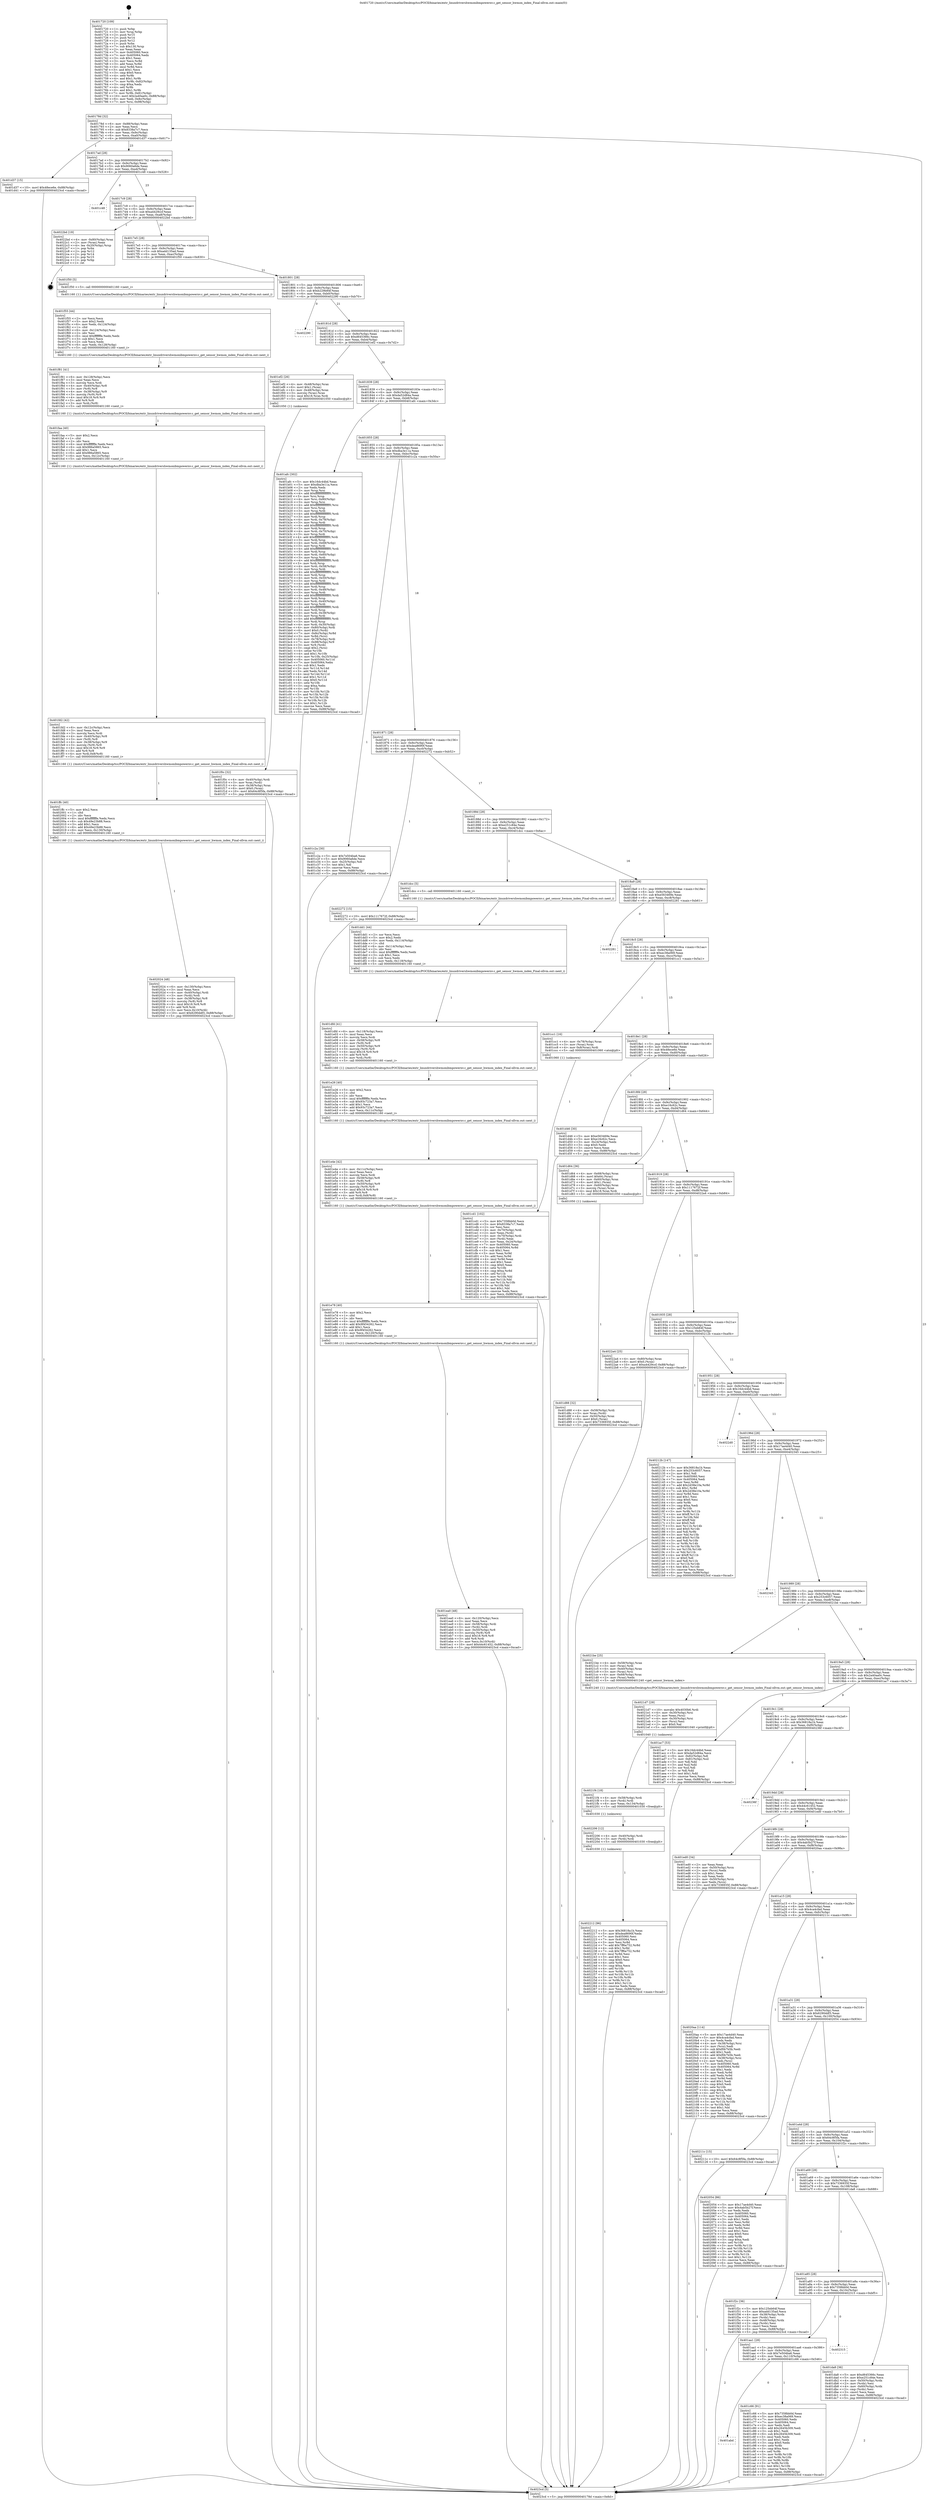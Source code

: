 digraph "0x401720" {
  label = "0x401720 (/mnt/c/Users/mathe/Desktop/tcc/POCII/binaries/extr_linuxdrivershwmonibmpowernv.c_get_sensor_hwmon_index_Final-ollvm.out::main(0))"
  labelloc = "t"
  node[shape=record]

  Entry [label="",width=0.3,height=0.3,shape=circle,fillcolor=black,style=filled]
  "0x40178d" [label="{
     0x40178d [32]\l
     | [instrs]\l
     &nbsp;&nbsp;0x40178d \<+6\>: mov -0x88(%rbp),%eax\l
     &nbsp;&nbsp;0x401793 \<+2\>: mov %eax,%ecx\l
     &nbsp;&nbsp;0x401795 \<+6\>: sub $0x8338a7c7,%ecx\l
     &nbsp;&nbsp;0x40179b \<+6\>: mov %eax,-0x9c(%rbp)\l
     &nbsp;&nbsp;0x4017a1 \<+6\>: mov %ecx,-0xa0(%rbp)\l
     &nbsp;&nbsp;0x4017a7 \<+6\>: je 0000000000401d37 \<main+0x617\>\l
  }"]
  "0x401d37" [label="{
     0x401d37 [15]\l
     | [instrs]\l
     &nbsp;&nbsp;0x401d37 \<+10\>: movl $0x48ece6e,-0x88(%rbp)\l
     &nbsp;&nbsp;0x401d41 \<+5\>: jmp 00000000004023cd \<main+0xcad\>\l
  }"]
  "0x4017ad" [label="{
     0x4017ad [28]\l
     | [instrs]\l
     &nbsp;&nbsp;0x4017ad \<+5\>: jmp 00000000004017b2 \<main+0x92\>\l
     &nbsp;&nbsp;0x4017b2 \<+6\>: mov -0x9c(%rbp),%eax\l
     &nbsp;&nbsp;0x4017b8 \<+5\>: sub $0x9060a6de,%eax\l
     &nbsp;&nbsp;0x4017bd \<+6\>: mov %eax,-0xa4(%rbp)\l
     &nbsp;&nbsp;0x4017c3 \<+6\>: je 0000000000401c48 \<main+0x528\>\l
  }"]
  Exit [label="",width=0.3,height=0.3,shape=circle,fillcolor=black,style=filled,peripheries=2]
  "0x401c48" [label="{
     0x401c48\l
  }", style=dashed]
  "0x4017c9" [label="{
     0x4017c9 [28]\l
     | [instrs]\l
     &nbsp;&nbsp;0x4017c9 \<+5\>: jmp 00000000004017ce \<main+0xae\>\l
     &nbsp;&nbsp;0x4017ce \<+6\>: mov -0x9c(%rbp),%eax\l
     &nbsp;&nbsp;0x4017d4 \<+5\>: sub $0xa4429ccf,%eax\l
     &nbsp;&nbsp;0x4017d9 \<+6\>: mov %eax,-0xa8(%rbp)\l
     &nbsp;&nbsp;0x4017df \<+6\>: je 00000000004022bd \<main+0xb9d\>\l
  }"]
  "0x402212" [label="{
     0x402212 [96]\l
     | [instrs]\l
     &nbsp;&nbsp;0x402212 \<+5\>: mov $0x36818a1b,%eax\l
     &nbsp;&nbsp;0x402217 \<+5\>: mov $0xdea8690f,%edx\l
     &nbsp;&nbsp;0x40221c \<+7\>: mov 0x405060,%esi\l
     &nbsp;&nbsp;0x402223 \<+7\>: mov 0x405064,%ecx\l
     &nbsp;&nbsp;0x40222a \<+3\>: mov %esi,%r8d\l
     &nbsp;&nbsp;0x40222d \<+7\>: add $0x7ff6a752,%r8d\l
     &nbsp;&nbsp;0x402234 \<+4\>: sub $0x1,%r8d\l
     &nbsp;&nbsp;0x402238 \<+7\>: sub $0x7ff6a752,%r8d\l
     &nbsp;&nbsp;0x40223f \<+4\>: imul %r8d,%esi\l
     &nbsp;&nbsp;0x402243 \<+3\>: and $0x1,%esi\l
     &nbsp;&nbsp;0x402246 \<+3\>: cmp $0x0,%esi\l
     &nbsp;&nbsp;0x402249 \<+4\>: sete %r9b\l
     &nbsp;&nbsp;0x40224d \<+3\>: cmp $0xa,%ecx\l
     &nbsp;&nbsp;0x402250 \<+4\>: setl %r10b\l
     &nbsp;&nbsp;0x402254 \<+3\>: mov %r9b,%r11b\l
     &nbsp;&nbsp;0x402257 \<+3\>: and %r10b,%r11b\l
     &nbsp;&nbsp;0x40225a \<+3\>: xor %r10b,%r9b\l
     &nbsp;&nbsp;0x40225d \<+3\>: or %r9b,%r11b\l
     &nbsp;&nbsp;0x402260 \<+4\>: test $0x1,%r11b\l
     &nbsp;&nbsp;0x402264 \<+3\>: cmovne %edx,%eax\l
     &nbsp;&nbsp;0x402267 \<+6\>: mov %eax,-0x88(%rbp)\l
     &nbsp;&nbsp;0x40226d \<+5\>: jmp 00000000004023cd \<main+0xcad\>\l
  }"]
  "0x4022bd" [label="{
     0x4022bd [19]\l
     | [instrs]\l
     &nbsp;&nbsp;0x4022bd \<+4\>: mov -0x80(%rbp),%rax\l
     &nbsp;&nbsp;0x4022c1 \<+2\>: mov (%rax),%eax\l
     &nbsp;&nbsp;0x4022c3 \<+4\>: lea -0x20(%rbp),%rsp\l
     &nbsp;&nbsp;0x4022c7 \<+1\>: pop %rbx\l
     &nbsp;&nbsp;0x4022c8 \<+2\>: pop %r12\l
     &nbsp;&nbsp;0x4022ca \<+2\>: pop %r14\l
     &nbsp;&nbsp;0x4022cc \<+2\>: pop %r15\l
     &nbsp;&nbsp;0x4022ce \<+1\>: pop %rbp\l
     &nbsp;&nbsp;0x4022cf \<+1\>: ret\l
  }"]
  "0x4017e5" [label="{
     0x4017e5 [28]\l
     | [instrs]\l
     &nbsp;&nbsp;0x4017e5 \<+5\>: jmp 00000000004017ea \<main+0xca\>\l
     &nbsp;&nbsp;0x4017ea \<+6\>: mov -0x9c(%rbp),%eax\l
     &nbsp;&nbsp;0x4017f0 \<+5\>: sub $0xadd135ad,%eax\l
     &nbsp;&nbsp;0x4017f5 \<+6\>: mov %eax,-0xac(%rbp)\l
     &nbsp;&nbsp;0x4017fb \<+6\>: je 0000000000401f50 \<main+0x830\>\l
  }"]
  "0x402206" [label="{
     0x402206 [12]\l
     | [instrs]\l
     &nbsp;&nbsp;0x402206 \<+4\>: mov -0x40(%rbp),%rdi\l
     &nbsp;&nbsp;0x40220a \<+3\>: mov (%rdi),%rdi\l
     &nbsp;&nbsp;0x40220d \<+5\>: call 0000000000401030 \<free@plt\>\l
     | [calls]\l
     &nbsp;&nbsp;0x401030 \{1\} (unknown)\l
  }"]
  "0x401f50" [label="{
     0x401f50 [5]\l
     | [instrs]\l
     &nbsp;&nbsp;0x401f50 \<+5\>: call 0000000000401160 \<next_i\>\l
     | [calls]\l
     &nbsp;&nbsp;0x401160 \{1\} (/mnt/c/Users/mathe/Desktop/tcc/POCII/binaries/extr_linuxdrivershwmonibmpowernv.c_get_sensor_hwmon_index_Final-ollvm.out::next_i)\l
  }"]
  "0x401801" [label="{
     0x401801 [28]\l
     | [instrs]\l
     &nbsp;&nbsp;0x401801 \<+5\>: jmp 0000000000401806 \<main+0xe6\>\l
     &nbsp;&nbsp;0x401806 \<+6\>: mov -0x9c(%rbp),%eax\l
     &nbsp;&nbsp;0x40180c \<+5\>: sub $0xb229b84f,%eax\l
     &nbsp;&nbsp;0x401811 \<+6\>: mov %eax,-0xb0(%rbp)\l
     &nbsp;&nbsp;0x401817 \<+6\>: je 0000000000402290 \<main+0xb70\>\l
  }"]
  "0x4021f4" [label="{
     0x4021f4 [18]\l
     | [instrs]\l
     &nbsp;&nbsp;0x4021f4 \<+4\>: mov -0x58(%rbp),%rdi\l
     &nbsp;&nbsp;0x4021f8 \<+3\>: mov (%rdi),%rdi\l
     &nbsp;&nbsp;0x4021fb \<+6\>: mov %eax,-0x134(%rbp)\l
     &nbsp;&nbsp;0x402201 \<+5\>: call 0000000000401030 \<free@plt\>\l
     | [calls]\l
     &nbsp;&nbsp;0x401030 \{1\} (unknown)\l
  }"]
  "0x402290" [label="{
     0x402290\l
  }", style=dashed]
  "0x40181d" [label="{
     0x40181d [28]\l
     | [instrs]\l
     &nbsp;&nbsp;0x40181d \<+5\>: jmp 0000000000401822 \<main+0x102\>\l
     &nbsp;&nbsp;0x401822 \<+6\>: mov -0x9c(%rbp),%eax\l
     &nbsp;&nbsp;0x401828 \<+5\>: sub $0xd645366c,%eax\l
     &nbsp;&nbsp;0x40182d \<+6\>: mov %eax,-0xb4(%rbp)\l
     &nbsp;&nbsp;0x401833 \<+6\>: je 0000000000401ef2 \<main+0x7d2\>\l
  }"]
  "0x4021d7" [label="{
     0x4021d7 [29]\l
     | [instrs]\l
     &nbsp;&nbsp;0x4021d7 \<+10\>: movabs $0x4030b6,%rdi\l
     &nbsp;&nbsp;0x4021e1 \<+4\>: mov -0x30(%rbp),%rsi\l
     &nbsp;&nbsp;0x4021e5 \<+2\>: mov %eax,(%rsi)\l
     &nbsp;&nbsp;0x4021e7 \<+4\>: mov -0x30(%rbp),%rsi\l
     &nbsp;&nbsp;0x4021eb \<+2\>: mov (%rsi),%esi\l
     &nbsp;&nbsp;0x4021ed \<+2\>: mov $0x0,%al\l
     &nbsp;&nbsp;0x4021ef \<+5\>: call 0000000000401040 \<printf@plt\>\l
     | [calls]\l
     &nbsp;&nbsp;0x401040 \{1\} (unknown)\l
  }"]
  "0x401ef2" [label="{
     0x401ef2 [26]\l
     | [instrs]\l
     &nbsp;&nbsp;0x401ef2 \<+4\>: mov -0x48(%rbp),%rax\l
     &nbsp;&nbsp;0x401ef6 \<+6\>: movl $0x1,(%rax)\l
     &nbsp;&nbsp;0x401efc \<+4\>: mov -0x48(%rbp),%rax\l
     &nbsp;&nbsp;0x401f00 \<+3\>: movslq (%rax),%rax\l
     &nbsp;&nbsp;0x401f03 \<+4\>: imul $0x18,%rax,%rdi\l
     &nbsp;&nbsp;0x401f07 \<+5\>: call 0000000000401050 \<malloc@plt\>\l
     | [calls]\l
     &nbsp;&nbsp;0x401050 \{1\} (unknown)\l
  }"]
  "0x401839" [label="{
     0x401839 [28]\l
     | [instrs]\l
     &nbsp;&nbsp;0x401839 \<+5\>: jmp 000000000040183e \<main+0x11e\>\l
     &nbsp;&nbsp;0x40183e \<+6\>: mov -0x9c(%rbp),%eax\l
     &nbsp;&nbsp;0x401844 \<+5\>: sub $0xda52d84a,%eax\l
     &nbsp;&nbsp;0x401849 \<+6\>: mov %eax,-0xb8(%rbp)\l
     &nbsp;&nbsp;0x40184f \<+6\>: je 0000000000401afc \<main+0x3dc\>\l
  }"]
  "0x402024" [label="{
     0x402024 [48]\l
     | [instrs]\l
     &nbsp;&nbsp;0x402024 \<+6\>: mov -0x130(%rbp),%ecx\l
     &nbsp;&nbsp;0x40202a \<+3\>: imul %eax,%ecx\l
     &nbsp;&nbsp;0x40202d \<+4\>: mov -0x40(%rbp),%rdi\l
     &nbsp;&nbsp;0x402031 \<+3\>: mov (%rdi),%rdi\l
     &nbsp;&nbsp;0x402034 \<+4\>: mov -0x38(%rbp),%r8\l
     &nbsp;&nbsp;0x402038 \<+3\>: movslq (%r8),%r8\l
     &nbsp;&nbsp;0x40203b \<+4\>: imul $0x18,%r8,%r8\l
     &nbsp;&nbsp;0x40203f \<+3\>: add %r8,%rdi\l
     &nbsp;&nbsp;0x402042 \<+3\>: mov %ecx,0x10(%rdi)\l
     &nbsp;&nbsp;0x402045 \<+10\>: movl $0x6290ddf3,-0x88(%rbp)\l
     &nbsp;&nbsp;0x40204f \<+5\>: jmp 00000000004023cd \<main+0xcad\>\l
  }"]
  "0x401afc" [label="{
     0x401afc [302]\l
     | [instrs]\l
     &nbsp;&nbsp;0x401afc \<+5\>: mov $0x16dc44bd,%eax\l
     &nbsp;&nbsp;0x401b01 \<+5\>: mov $0xdba3e11a,%ecx\l
     &nbsp;&nbsp;0x401b06 \<+2\>: xor %edx,%edx\l
     &nbsp;&nbsp;0x401b08 \<+3\>: mov %rsp,%rsi\l
     &nbsp;&nbsp;0x401b0b \<+4\>: add $0xfffffffffffffff0,%rsi\l
     &nbsp;&nbsp;0x401b0f \<+3\>: mov %rsi,%rsp\l
     &nbsp;&nbsp;0x401b12 \<+4\>: mov %rsi,-0x80(%rbp)\l
     &nbsp;&nbsp;0x401b16 \<+3\>: mov %rsp,%rsi\l
     &nbsp;&nbsp;0x401b19 \<+4\>: add $0xfffffffffffffff0,%rsi\l
     &nbsp;&nbsp;0x401b1d \<+3\>: mov %rsi,%rsp\l
     &nbsp;&nbsp;0x401b20 \<+3\>: mov %rsp,%rdi\l
     &nbsp;&nbsp;0x401b23 \<+4\>: add $0xfffffffffffffff0,%rdi\l
     &nbsp;&nbsp;0x401b27 \<+3\>: mov %rdi,%rsp\l
     &nbsp;&nbsp;0x401b2a \<+4\>: mov %rdi,-0x78(%rbp)\l
     &nbsp;&nbsp;0x401b2e \<+3\>: mov %rsp,%rdi\l
     &nbsp;&nbsp;0x401b31 \<+4\>: add $0xfffffffffffffff0,%rdi\l
     &nbsp;&nbsp;0x401b35 \<+3\>: mov %rdi,%rsp\l
     &nbsp;&nbsp;0x401b38 \<+4\>: mov %rdi,-0x70(%rbp)\l
     &nbsp;&nbsp;0x401b3c \<+3\>: mov %rsp,%rdi\l
     &nbsp;&nbsp;0x401b3f \<+4\>: add $0xfffffffffffffff0,%rdi\l
     &nbsp;&nbsp;0x401b43 \<+3\>: mov %rdi,%rsp\l
     &nbsp;&nbsp;0x401b46 \<+4\>: mov %rdi,-0x68(%rbp)\l
     &nbsp;&nbsp;0x401b4a \<+3\>: mov %rsp,%rdi\l
     &nbsp;&nbsp;0x401b4d \<+4\>: add $0xfffffffffffffff0,%rdi\l
     &nbsp;&nbsp;0x401b51 \<+3\>: mov %rdi,%rsp\l
     &nbsp;&nbsp;0x401b54 \<+4\>: mov %rdi,-0x60(%rbp)\l
     &nbsp;&nbsp;0x401b58 \<+3\>: mov %rsp,%rdi\l
     &nbsp;&nbsp;0x401b5b \<+4\>: add $0xfffffffffffffff0,%rdi\l
     &nbsp;&nbsp;0x401b5f \<+3\>: mov %rdi,%rsp\l
     &nbsp;&nbsp;0x401b62 \<+4\>: mov %rdi,-0x58(%rbp)\l
     &nbsp;&nbsp;0x401b66 \<+3\>: mov %rsp,%rdi\l
     &nbsp;&nbsp;0x401b69 \<+4\>: add $0xfffffffffffffff0,%rdi\l
     &nbsp;&nbsp;0x401b6d \<+3\>: mov %rdi,%rsp\l
     &nbsp;&nbsp;0x401b70 \<+4\>: mov %rdi,-0x50(%rbp)\l
     &nbsp;&nbsp;0x401b74 \<+3\>: mov %rsp,%rdi\l
     &nbsp;&nbsp;0x401b77 \<+4\>: add $0xfffffffffffffff0,%rdi\l
     &nbsp;&nbsp;0x401b7b \<+3\>: mov %rdi,%rsp\l
     &nbsp;&nbsp;0x401b7e \<+4\>: mov %rdi,-0x48(%rbp)\l
     &nbsp;&nbsp;0x401b82 \<+3\>: mov %rsp,%rdi\l
     &nbsp;&nbsp;0x401b85 \<+4\>: add $0xfffffffffffffff0,%rdi\l
     &nbsp;&nbsp;0x401b89 \<+3\>: mov %rdi,%rsp\l
     &nbsp;&nbsp;0x401b8c \<+4\>: mov %rdi,-0x40(%rbp)\l
     &nbsp;&nbsp;0x401b90 \<+3\>: mov %rsp,%rdi\l
     &nbsp;&nbsp;0x401b93 \<+4\>: add $0xfffffffffffffff0,%rdi\l
     &nbsp;&nbsp;0x401b97 \<+3\>: mov %rdi,%rsp\l
     &nbsp;&nbsp;0x401b9a \<+4\>: mov %rdi,-0x38(%rbp)\l
     &nbsp;&nbsp;0x401b9e \<+3\>: mov %rsp,%rdi\l
     &nbsp;&nbsp;0x401ba1 \<+4\>: add $0xfffffffffffffff0,%rdi\l
     &nbsp;&nbsp;0x401ba5 \<+3\>: mov %rdi,%rsp\l
     &nbsp;&nbsp;0x401ba8 \<+4\>: mov %rdi,-0x30(%rbp)\l
     &nbsp;&nbsp;0x401bac \<+4\>: mov -0x80(%rbp),%rdi\l
     &nbsp;&nbsp;0x401bb0 \<+6\>: movl $0x0,(%rdi)\l
     &nbsp;&nbsp;0x401bb6 \<+7\>: mov -0x8c(%rbp),%r8d\l
     &nbsp;&nbsp;0x401bbd \<+3\>: mov %r8d,(%rsi)\l
     &nbsp;&nbsp;0x401bc0 \<+4\>: mov -0x78(%rbp),%rdi\l
     &nbsp;&nbsp;0x401bc4 \<+7\>: mov -0x98(%rbp),%r9\l
     &nbsp;&nbsp;0x401bcb \<+3\>: mov %r9,(%rdi)\l
     &nbsp;&nbsp;0x401bce \<+3\>: cmpl $0x2,(%rsi)\l
     &nbsp;&nbsp;0x401bd1 \<+4\>: setne %r10b\l
     &nbsp;&nbsp;0x401bd5 \<+4\>: and $0x1,%r10b\l
     &nbsp;&nbsp;0x401bd9 \<+4\>: mov %r10b,-0x25(%rbp)\l
     &nbsp;&nbsp;0x401bdd \<+8\>: mov 0x405060,%r11d\l
     &nbsp;&nbsp;0x401be5 \<+7\>: mov 0x405064,%ebx\l
     &nbsp;&nbsp;0x401bec \<+3\>: sub $0x1,%edx\l
     &nbsp;&nbsp;0x401bef \<+3\>: mov %r11d,%r14d\l
     &nbsp;&nbsp;0x401bf2 \<+3\>: add %edx,%r14d\l
     &nbsp;&nbsp;0x401bf5 \<+4\>: imul %r14d,%r11d\l
     &nbsp;&nbsp;0x401bf9 \<+4\>: and $0x1,%r11d\l
     &nbsp;&nbsp;0x401bfd \<+4\>: cmp $0x0,%r11d\l
     &nbsp;&nbsp;0x401c01 \<+4\>: sete %r10b\l
     &nbsp;&nbsp;0x401c05 \<+3\>: cmp $0xa,%ebx\l
     &nbsp;&nbsp;0x401c08 \<+4\>: setl %r15b\l
     &nbsp;&nbsp;0x401c0c \<+3\>: mov %r10b,%r12b\l
     &nbsp;&nbsp;0x401c0f \<+3\>: and %r15b,%r12b\l
     &nbsp;&nbsp;0x401c12 \<+3\>: xor %r15b,%r10b\l
     &nbsp;&nbsp;0x401c15 \<+3\>: or %r10b,%r12b\l
     &nbsp;&nbsp;0x401c18 \<+4\>: test $0x1,%r12b\l
     &nbsp;&nbsp;0x401c1c \<+3\>: cmovne %ecx,%eax\l
     &nbsp;&nbsp;0x401c1f \<+6\>: mov %eax,-0x88(%rbp)\l
     &nbsp;&nbsp;0x401c25 \<+5\>: jmp 00000000004023cd \<main+0xcad\>\l
  }"]
  "0x401855" [label="{
     0x401855 [28]\l
     | [instrs]\l
     &nbsp;&nbsp;0x401855 \<+5\>: jmp 000000000040185a \<main+0x13a\>\l
     &nbsp;&nbsp;0x40185a \<+6\>: mov -0x9c(%rbp),%eax\l
     &nbsp;&nbsp;0x401860 \<+5\>: sub $0xdba3e11a,%eax\l
     &nbsp;&nbsp;0x401865 \<+6\>: mov %eax,-0xbc(%rbp)\l
     &nbsp;&nbsp;0x40186b \<+6\>: je 0000000000401c2a \<main+0x50a\>\l
  }"]
  "0x401ffc" [label="{
     0x401ffc [40]\l
     | [instrs]\l
     &nbsp;&nbsp;0x401ffc \<+5\>: mov $0x2,%ecx\l
     &nbsp;&nbsp;0x402001 \<+1\>: cltd\l
     &nbsp;&nbsp;0x402002 \<+2\>: idiv %ecx\l
     &nbsp;&nbsp;0x402004 \<+6\>: imul $0xfffffffe,%edx,%ecx\l
     &nbsp;&nbsp;0x40200a \<+6\>: sub $0x49e23b88,%ecx\l
     &nbsp;&nbsp;0x402010 \<+3\>: add $0x1,%ecx\l
     &nbsp;&nbsp;0x402013 \<+6\>: add $0x49e23b88,%ecx\l
     &nbsp;&nbsp;0x402019 \<+6\>: mov %ecx,-0x130(%rbp)\l
     &nbsp;&nbsp;0x40201f \<+5\>: call 0000000000401160 \<next_i\>\l
     | [calls]\l
     &nbsp;&nbsp;0x401160 \{1\} (/mnt/c/Users/mathe/Desktop/tcc/POCII/binaries/extr_linuxdrivershwmonibmpowernv.c_get_sensor_hwmon_index_Final-ollvm.out::next_i)\l
  }"]
  "0x401c2a" [label="{
     0x401c2a [30]\l
     | [instrs]\l
     &nbsp;&nbsp;0x401c2a \<+5\>: mov $0x7e504ba6,%eax\l
     &nbsp;&nbsp;0x401c2f \<+5\>: mov $0x9060a6de,%ecx\l
     &nbsp;&nbsp;0x401c34 \<+3\>: mov -0x25(%rbp),%dl\l
     &nbsp;&nbsp;0x401c37 \<+3\>: test $0x1,%dl\l
     &nbsp;&nbsp;0x401c3a \<+3\>: cmovne %ecx,%eax\l
     &nbsp;&nbsp;0x401c3d \<+6\>: mov %eax,-0x88(%rbp)\l
     &nbsp;&nbsp;0x401c43 \<+5\>: jmp 00000000004023cd \<main+0xcad\>\l
  }"]
  "0x401871" [label="{
     0x401871 [28]\l
     | [instrs]\l
     &nbsp;&nbsp;0x401871 \<+5\>: jmp 0000000000401876 \<main+0x156\>\l
     &nbsp;&nbsp;0x401876 \<+6\>: mov -0x9c(%rbp),%eax\l
     &nbsp;&nbsp;0x40187c \<+5\>: sub $0xdea8690f,%eax\l
     &nbsp;&nbsp;0x401881 \<+6\>: mov %eax,-0xc0(%rbp)\l
     &nbsp;&nbsp;0x401887 \<+6\>: je 0000000000402272 \<main+0xb52\>\l
  }"]
  "0x401fd2" [label="{
     0x401fd2 [42]\l
     | [instrs]\l
     &nbsp;&nbsp;0x401fd2 \<+6\>: mov -0x12c(%rbp),%ecx\l
     &nbsp;&nbsp;0x401fd8 \<+3\>: imul %eax,%ecx\l
     &nbsp;&nbsp;0x401fdb \<+3\>: movslq %ecx,%rdi\l
     &nbsp;&nbsp;0x401fde \<+4\>: mov -0x40(%rbp),%r8\l
     &nbsp;&nbsp;0x401fe2 \<+3\>: mov (%r8),%r8\l
     &nbsp;&nbsp;0x401fe5 \<+4\>: mov -0x38(%rbp),%r9\l
     &nbsp;&nbsp;0x401fe9 \<+3\>: movslq (%r9),%r9\l
     &nbsp;&nbsp;0x401fec \<+4\>: imul $0x18,%r9,%r9\l
     &nbsp;&nbsp;0x401ff0 \<+3\>: add %r9,%r8\l
     &nbsp;&nbsp;0x401ff3 \<+4\>: mov %rdi,0x8(%r8)\l
     &nbsp;&nbsp;0x401ff7 \<+5\>: call 0000000000401160 \<next_i\>\l
     | [calls]\l
     &nbsp;&nbsp;0x401160 \{1\} (/mnt/c/Users/mathe/Desktop/tcc/POCII/binaries/extr_linuxdrivershwmonibmpowernv.c_get_sensor_hwmon_index_Final-ollvm.out::next_i)\l
  }"]
  "0x402272" [label="{
     0x402272 [15]\l
     | [instrs]\l
     &nbsp;&nbsp;0x402272 \<+10\>: movl $0x1117672f,-0x88(%rbp)\l
     &nbsp;&nbsp;0x40227c \<+5\>: jmp 00000000004023cd \<main+0xcad\>\l
  }"]
  "0x40188d" [label="{
     0x40188d [28]\l
     | [instrs]\l
     &nbsp;&nbsp;0x40188d \<+5\>: jmp 0000000000401892 \<main+0x172\>\l
     &nbsp;&nbsp;0x401892 \<+6\>: mov -0x9c(%rbp),%eax\l
     &nbsp;&nbsp;0x401898 \<+5\>: sub $0xe251c84e,%eax\l
     &nbsp;&nbsp;0x40189d \<+6\>: mov %eax,-0xc4(%rbp)\l
     &nbsp;&nbsp;0x4018a3 \<+6\>: je 0000000000401dcc \<main+0x6ac\>\l
  }"]
  "0x401faa" [label="{
     0x401faa [40]\l
     | [instrs]\l
     &nbsp;&nbsp;0x401faa \<+5\>: mov $0x2,%ecx\l
     &nbsp;&nbsp;0x401faf \<+1\>: cltd\l
     &nbsp;&nbsp;0x401fb0 \<+2\>: idiv %ecx\l
     &nbsp;&nbsp;0x401fb2 \<+6\>: imul $0xfffffffe,%edx,%ecx\l
     &nbsp;&nbsp;0x401fb8 \<+6\>: sub $0x986a5865,%ecx\l
     &nbsp;&nbsp;0x401fbe \<+3\>: add $0x1,%ecx\l
     &nbsp;&nbsp;0x401fc1 \<+6\>: add $0x986a5865,%ecx\l
     &nbsp;&nbsp;0x401fc7 \<+6\>: mov %ecx,-0x12c(%rbp)\l
     &nbsp;&nbsp;0x401fcd \<+5\>: call 0000000000401160 \<next_i\>\l
     | [calls]\l
     &nbsp;&nbsp;0x401160 \{1\} (/mnt/c/Users/mathe/Desktop/tcc/POCII/binaries/extr_linuxdrivershwmonibmpowernv.c_get_sensor_hwmon_index_Final-ollvm.out::next_i)\l
  }"]
  "0x401dcc" [label="{
     0x401dcc [5]\l
     | [instrs]\l
     &nbsp;&nbsp;0x401dcc \<+5\>: call 0000000000401160 \<next_i\>\l
     | [calls]\l
     &nbsp;&nbsp;0x401160 \{1\} (/mnt/c/Users/mathe/Desktop/tcc/POCII/binaries/extr_linuxdrivershwmonibmpowernv.c_get_sensor_hwmon_index_Final-ollvm.out::next_i)\l
  }"]
  "0x4018a9" [label="{
     0x4018a9 [28]\l
     | [instrs]\l
     &nbsp;&nbsp;0x4018a9 \<+5\>: jmp 00000000004018ae \<main+0x18e\>\l
     &nbsp;&nbsp;0x4018ae \<+6\>: mov -0x9c(%rbp),%eax\l
     &nbsp;&nbsp;0x4018b4 \<+5\>: sub $0xe563469e,%eax\l
     &nbsp;&nbsp;0x4018b9 \<+6\>: mov %eax,-0xc8(%rbp)\l
     &nbsp;&nbsp;0x4018bf \<+6\>: je 0000000000402281 \<main+0xb61\>\l
  }"]
  "0x401f81" [label="{
     0x401f81 [41]\l
     | [instrs]\l
     &nbsp;&nbsp;0x401f81 \<+6\>: mov -0x128(%rbp),%ecx\l
     &nbsp;&nbsp;0x401f87 \<+3\>: imul %eax,%ecx\l
     &nbsp;&nbsp;0x401f8a \<+3\>: movslq %ecx,%rdi\l
     &nbsp;&nbsp;0x401f8d \<+4\>: mov -0x40(%rbp),%r8\l
     &nbsp;&nbsp;0x401f91 \<+3\>: mov (%r8),%r8\l
     &nbsp;&nbsp;0x401f94 \<+4\>: mov -0x38(%rbp),%r9\l
     &nbsp;&nbsp;0x401f98 \<+3\>: movslq (%r9),%r9\l
     &nbsp;&nbsp;0x401f9b \<+4\>: imul $0x18,%r9,%r9\l
     &nbsp;&nbsp;0x401f9f \<+3\>: add %r9,%r8\l
     &nbsp;&nbsp;0x401fa2 \<+3\>: mov %rdi,(%r8)\l
     &nbsp;&nbsp;0x401fa5 \<+5\>: call 0000000000401160 \<next_i\>\l
     | [calls]\l
     &nbsp;&nbsp;0x401160 \{1\} (/mnt/c/Users/mathe/Desktop/tcc/POCII/binaries/extr_linuxdrivershwmonibmpowernv.c_get_sensor_hwmon_index_Final-ollvm.out::next_i)\l
  }"]
  "0x402281" [label="{
     0x402281\l
  }", style=dashed]
  "0x4018c5" [label="{
     0x4018c5 [28]\l
     | [instrs]\l
     &nbsp;&nbsp;0x4018c5 \<+5\>: jmp 00000000004018ca \<main+0x1aa\>\l
     &nbsp;&nbsp;0x4018ca \<+6\>: mov -0x9c(%rbp),%eax\l
     &nbsp;&nbsp;0x4018d0 \<+5\>: sub $0xec38a069,%eax\l
     &nbsp;&nbsp;0x4018d5 \<+6\>: mov %eax,-0xcc(%rbp)\l
     &nbsp;&nbsp;0x4018db \<+6\>: je 0000000000401cc1 \<main+0x5a1\>\l
  }"]
  "0x401f55" [label="{
     0x401f55 [44]\l
     | [instrs]\l
     &nbsp;&nbsp;0x401f55 \<+2\>: xor %ecx,%ecx\l
     &nbsp;&nbsp;0x401f57 \<+5\>: mov $0x2,%edx\l
     &nbsp;&nbsp;0x401f5c \<+6\>: mov %edx,-0x124(%rbp)\l
     &nbsp;&nbsp;0x401f62 \<+1\>: cltd\l
     &nbsp;&nbsp;0x401f63 \<+6\>: mov -0x124(%rbp),%esi\l
     &nbsp;&nbsp;0x401f69 \<+2\>: idiv %esi\l
     &nbsp;&nbsp;0x401f6b \<+6\>: imul $0xfffffffe,%edx,%edx\l
     &nbsp;&nbsp;0x401f71 \<+3\>: sub $0x1,%ecx\l
     &nbsp;&nbsp;0x401f74 \<+2\>: sub %ecx,%edx\l
     &nbsp;&nbsp;0x401f76 \<+6\>: mov %edx,-0x128(%rbp)\l
     &nbsp;&nbsp;0x401f7c \<+5\>: call 0000000000401160 \<next_i\>\l
     | [calls]\l
     &nbsp;&nbsp;0x401160 \{1\} (/mnt/c/Users/mathe/Desktop/tcc/POCII/binaries/extr_linuxdrivershwmonibmpowernv.c_get_sensor_hwmon_index_Final-ollvm.out::next_i)\l
  }"]
  "0x401cc1" [label="{
     0x401cc1 [16]\l
     | [instrs]\l
     &nbsp;&nbsp;0x401cc1 \<+4\>: mov -0x78(%rbp),%rax\l
     &nbsp;&nbsp;0x401cc5 \<+3\>: mov (%rax),%rax\l
     &nbsp;&nbsp;0x401cc8 \<+4\>: mov 0x8(%rax),%rdi\l
     &nbsp;&nbsp;0x401ccc \<+5\>: call 0000000000401060 \<atoi@plt\>\l
     | [calls]\l
     &nbsp;&nbsp;0x401060 \{1\} (unknown)\l
  }"]
  "0x4018e1" [label="{
     0x4018e1 [28]\l
     | [instrs]\l
     &nbsp;&nbsp;0x4018e1 \<+5\>: jmp 00000000004018e6 \<main+0x1c6\>\l
     &nbsp;&nbsp;0x4018e6 \<+6\>: mov -0x9c(%rbp),%eax\l
     &nbsp;&nbsp;0x4018ec \<+5\>: sub $0x48ece6e,%eax\l
     &nbsp;&nbsp;0x4018f1 \<+6\>: mov %eax,-0xd0(%rbp)\l
     &nbsp;&nbsp;0x4018f7 \<+6\>: je 0000000000401d46 \<main+0x626\>\l
  }"]
  "0x401f0c" [label="{
     0x401f0c [32]\l
     | [instrs]\l
     &nbsp;&nbsp;0x401f0c \<+4\>: mov -0x40(%rbp),%rdi\l
     &nbsp;&nbsp;0x401f10 \<+3\>: mov %rax,(%rdi)\l
     &nbsp;&nbsp;0x401f13 \<+4\>: mov -0x38(%rbp),%rax\l
     &nbsp;&nbsp;0x401f17 \<+6\>: movl $0x0,(%rax)\l
     &nbsp;&nbsp;0x401f1d \<+10\>: movl $0x64c8f5fa,-0x88(%rbp)\l
     &nbsp;&nbsp;0x401f27 \<+5\>: jmp 00000000004023cd \<main+0xcad\>\l
  }"]
  "0x401d46" [label="{
     0x401d46 [30]\l
     | [instrs]\l
     &nbsp;&nbsp;0x401d46 \<+5\>: mov $0xe563469e,%eax\l
     &nbsp;&nbsp;0x401d4b \<+5\>: mov $0xe16c62c,%ecx\l
     &nbsp;&nbsp;0x401d50 \<+3\>: mov -0x24(%rbp),%edx\l
     &nbsp;&nbsp;0x401d53 \<+3\>: cmp $0x0,%edx\l
     &nbsp;&nbsp;0x401d56 \<+3\>: cmove %ecx,%eax\l
     &nbsp;&nbsp;0x401d59 \<+6\>: mov %eax,-0x88(%rbp)\l
     &nbsp;&nbsp;0x401d5f \<+5\>: jmp 00000000004023cd \<main+0xcad\>\l
  }"]
  "0x4018fd" [label="{
     0x4018fd [28]\l
     | [instrs]\l
     &nbsp;&nbsp;0x4018fd \<+5\>: jmp 0000000000401902 \<main+0x1e2\>\l
     &nbsp;&nbsp;0x401902 \<+6\>: mov -0x9c(%rbp),%eax\l
     &nbsp;&nbsp;0x401908 \<+5\>: sub $0xe16c62c,%eax\l
     &nbsp;&nbsp;0x40190d \<+6\>: mov %eax,-0xd4(%rbp)\l
     &nbsp;&nbsp;0x401913 \<+6\>: je 0000000000401d64 \<main+0x644\>\l
  }"]
  "0x401ea0" [label="{
     0x401ea0 [48]\l
     | [instrs]\l
     &nbsp;&nbsp;0x401ea0 \<+6\>: mov -0x120(%rbp),%ecx\l
     &nbsp;&nbsp;0x401ea6 \<+3\>: imul %eax,%ecx\l
     &nbsp;&nbsp;0x401ea9 \<+4\>: mov -0x58(%rbp),%rdi\l
     &nbsp;&nbsp;0x401ead \<+3\>: mov (%rdi),%rdi\l
     &nbsp;&nbsp;0x401eb0 \<+4\>: mov -0x50(%rbp),%r8\l
     &nbsp;&nbsp;0x401eb4 \<+3\>: movslq (%r8),%r8\l
     &nbsp;&nbsp;0x401eb7 \<+4\>: imul $0x18,%r8,%r8\l
     &nbsp;&nbsp;0x401ebb \<+3\>: add %r8,%rdi\l
     &nbsp;&nbsp;0x401ebe \<+3\>: mov %ecx,0x10(%rdi)\l
     &nbsp;&nbsp;0x401ec1 \<+10\>: movl $0x44c61452,-0x88(%rbp)\l
     &nbsp;&nbsp;0x401ecb \<+5\>: jmp 00000000004023cd \<main+0xcad\>\l
  }"]
  "0x401d64" [label="{
     0x401d64 [36]\l
     | [instrs]\l
     &nbsp;&nbsp;0x401d64 \<+4\>: mov -0x68(%rbp),%rax\l
     &nbsp;&nbsp;0x401d68 \<+6\>: movl $0x64,(%rax)\l
     &nbsp;&nbsp;0x401d6e \<+4\>: mov -0x60(%rbp),%rax\l
     &nbsp;&nbsp;0x401d72 \<+6\>: movl $0x1,(%rax)\l
     &nbsp;&nbsp;0x401d78 \<+4\>: mov -0x60(%rbp),%rax\l
     &nbsp;&nbsp;0x401d7c \<+3\>: movslq (%rax),%rax\l
     &nbsp;&nbsp;0x401d7f \<+4\>: imul $0x18,%rax,%rdi\l
     &nbsp;&nbsp;0x401d83 \<+5\>: call 0000000000401050 \<malloc@plt\>\l
     | [calls]\l
     &nbsp;&nbsp;0x401050 \{1\} (unknown)\l
  }"]
  "0x401919" [label="{
     0x401919 [28]\l
     | [instrs]\l
     &nbsp;&nbsp;0x401919 \<+5\>: jmp 000000000040191e \<main+0x1fe\>\l
     &nbsp;&nbsp;0x40191e \<+6\>: mov -0x9c(%rbp),%eax\l
     &nbsp;&nbsp;0x401924 \<+5\>: sub $0x1117672f,%eax\l
     &nbsp;&nbsp;0x401929 \<+6\>: mov %eax,-0xd8(%rbp)\l
     &nbsp;&nbsp;0x40192f \<+6\>: je 00000000004022a4 \<main+0xb84\>\l
  }"]
  "0x401e78" [label="{
     0x401e78 [40]\l
     | [instrs]\l
     &nbsp;&nbsp;0x401e78 \<+5\>: mov $0x2,%ecx\l
     &nbsp;&nbsp;0x401e7d \<+1\>: cltd\l
     &nbsp;&nbsp;0x401e7e \<+2\>: idiv %ecx\l
     &nbsp;&nbsp;0x401e80 \<+6\>: imul $0xfffffffe,%edx,%ecx\l
     &nbsp;&nbsp;0x401e86 \<+6\>: add $0x9f454262,%ecx\l
     &nbsp;&nbsp;0x401e8c \<+3\>: add $0x1,%ecx\l
     &nbsp;&nbsp;0x401e8f \<+6\>: sub $0x9f454262,%ecx\l
     &nbsp;&nbsp;0x401e95 \<+6\>: mov %ecx,-0x120(%rbp)\l
     &nbsp;&nbsp;0x401e9b \<+5\>: call 0000000000401160 \<next_i\>\l
     | [calls]\l
     &nbsp;&nbsp;0x401160 \{1\} (/mnt/c/Users/mathe/Desktop/tcc/POCII/binaries/extr_linuxdrivershwmonibmpowernv.c_get_sensor_hwmon_index_Final-ollvm.out::next_i)\l
  }"]
  "0x4022a4" [label="{
     0x4022a4 [25]\l
     | [instrs]\l
     &nbsp;&nbsp;0x4022a4 \<+4\>: mov -0x80(%rbp),%rax\l
     &nbsp;&nbsp;0x4022a8 \<+6\>: movl $0x0,(%rax)\l
     &nbsp;&nbsp;0x4022ae \<+10\>: movl $0xa4429ccf,-0x88(%rbp)\l
     &nbsp;&nbsp;0x4022b8 \<+5\>: jmp 00000000004023cd \<main+0xcad\>\l
  }"]
  "0x401935" [label="{
     0x401935 [28]\l
     | [instrs]\l
     &nbsp;&nbsp;0x401935 \<+5\>: jmp 000000000040193a \<main+0x21a\>\l
     &nbsp;&nbsp;0x40193a \<+6\>: mov -0x9c(%rbp),%eax\l
     &nbsp;&nbsp;0x401940 \<+5\>: sub $0x125eb64f,%eax\l
     &nbsp;&nbsp;0x401945 \<+6\>: mov %eax,-0xdc(%rbp)\l
     &nbsp;&nbsp;0x40194b \<+6\>: je 000000000040212b \<main+0xa0b\>\l
  }"]
  "0x401e4e" [label="{
     0x401e4e [42]\l
     | [instrs]\l
     &nbsp;&nbsp;0x401e4e \<+6\>: mov -0x11c(%rbp),%ecx\l
     &nbsp;&nbsp;0x401e54 \<+3\>: imul %eax,%ecx\l
     &nbsp;&nbsp;0x401e57 \<+3\>: movslq %ecx,%rdi\l
     &nbsp;&nbsp;0x401e5a \<+4\>: mov -0x58(%rbp),%r8\l
     &nbsp;&nbsp;0x401e5e \<+3\>: mov (%r8),%r8\l
     &nbsp;&nbsp;0x401e61 \<+4\>: mov -0x50(%rbp),%r9\l
     &nbsp;&nbsp;0x401e65 \<+3\>: movslq (%r9),%r9\l
     &nbsp;&nbsp;0x401e68 \<+4\>: imul $0x18,%r9,%r9\l
     &nbsp;&nbsp;0x401e6c \<+3\>: add %r9,%r8\l
     &nbsp;&nbsp;0x401e6f \<+4\>: mov %rdi,0x8(%r8)\l
     &nbsp;&nbsp;0x401e73 \<+5\>: call 0000000000401160 \<next_i\>\l
     | [calls]\l
     &nbsp;&nbsp;0x401160 \{1\} (/mnt/c/Users/mathe/Desktop/tcc/POCII/binaries/extr_linuxdrivershwmonibmpowernv.c_get_sensor_hwmon_index_Final-ollvm.out::next_i)\l
  }"]
  "0x40212b" [label="{
     0x40212b [147]\l
     | [instrs]\l
     &nbsp;&nbsp;0x40212b \<+5\>: mov $0x36818a1b,%eax\l
     &nbsp;&nbsp;0x402130 \<+5\>: mov $0x253c6057,%ecx\l
     &nbsp;&nbsp;0x402135 \<+2\>: mov $0x1,%dl\l
     &nbsp;&nbsp;0x402137 \<+7\>: mov 0x405060,%esi\l
     &nbsp;&nbsp;0x40213e \<+7\>: mov 0x405064,%edi\l
     &nbsp;&nbsp;0x402145 \<+3\>: mov %esi,%r8d\l
     &nbsp;&nbsp;0x402148 \<+7\>: add $0x2d38e10a,%r8d\l
     &nbsp;&nbsp;0x40214f \<+4\>: sub $0x1,%r8d\l
     &nbsp;&nbsp;0x402153 \<+7\>: sub $0x2d38e10a,%r8d\l
     &nbsp;&nbsp;0x40215a \<+4\>: imul %r8d,%esi\l
     &nbsp;&nbsp;0x40215e \<+3\>: and $0x1,%esi\l
     &nbsp;&nbsp;0x402161 \<+3\>: cmp $0x0,%esi\l
     &nbsp;&nbsp;0x402164 \<+4\>: sete %r9b\l
     &nbsp;&nbsp;0x402168 \<+3\>: cmp $0xa,%edi\l
     &nbsp;&nbsp;0x40216b \<+4\>: setl %r10b\l
     &nbsp;&nbsp;0x40216f \<+3\>: mov %r9b,%r11b\l
     &nbsp;&nbsp;0x402172 \<+4\>: xor $0xff,%r11b\l
     &nbsp;&nbsp;0x402176 \<+3\>: mov %r10b,%bl\l
     &nbsp;&nbsp;0x402179 \<+3\>: xor $0xff,%bl\l
     &nbsp;&nbsp;0x40217c \<+3\>: xor $0x0,%dl\l
     &nbsp;&nbsp;0x40217f \<+3\>: mov %r11b,%r14b\l
     &nbsp;&nbsp;0x402182 \<+4\>: and $0x0,%r14b\l
     &nbsp;&nbsp;0x402186 \<+3\>: and %dl,%r9b\l
     &nbsp;&nbsp;0x402189 \<+3\>: mov %bl,%r15b\l
     &nbsp;&nbsp;0x40218c \<+4\>: and $0x0,%r15b\l
     &nbsp;&nbsp;0x402190 \<+3\>: and %dl,%r10b\l
     &nbsp;&nbsp;0x402193 \<+3\>: or %r9b,%r14b\l
     &nbsp;&nbsp;0x402196 \<+3\>: or %r10b,%r15b\l
     &nbsp;&nbsp;0x402199 \<+3\>: xor %r15b,%r14b\l
     &nbsp;&nbsp;0x40219c \<+3\>: or %bl,%r11b\l
     &nbsp;&nbsp;0x40219f \<+4\>: xor $0xff,%r11b\l
     &nbsp;&nbsp;0x4021a3 \<+3\>: or $0x0,%dl\l
     &nbsp;&nbsp;0x4021a6 \<+3\>: and %dl,%r11b\l
     &nbsp;&nbsp;0x4021a9 \<+3\>: or %r11b,%r14b\l
     &nbsp;&nbsp;0x4021ac \<+4\>: test $0x1,%r14b\l
     &nbsp;&nbsp;0x4021b0 \<+3\>: cmovne %ecx,%eax\l
     &nbsp;&nbsp;0x4021b3 \<+6\>: mov %eax,-0x88(%rbp)\l
     &nbsp;&nbsp;0x4021b9 \<+5\>: jmp 00000000004023cd \<main+0xcad\>\l
  }"]
  "0x401951" [label="{
     0x401951 [28]\l
     | [instrs]\l
     &nbsp;&nbsp;0x401951 \<+5\>: jmp 0000000000401956 \<main+0x236\>\l
     &nbsp;&nbsp;0x401956 \<+6\>: mov -0x9c(%rbp),%eax\l
     &nbsp;&nbsp;0x40195c \<+5\>: sub $0x16dc44bd,%eax\l
     &nbsp;&nbsp;0x401961 \<+6\>: mov %eax,-0xe0(%rbp)\l
     &nbsp;&nbsp;0x401967 \<+6\>: je 00000000004022d0 \<main+0xbb0\>\l
  }"]
  "0x401e26" [label="{
     0x401e26 [40]\l
     | [instrs]\l
     &nbsp;&nbsp;0x401e26 \<+5\>: mov $0x2,%ecx\l
     &nbsp;&nbsp;0x401e2b \<+1\>: cltd\l
     &nbsp;&nbsp;0x401e2c \<+2\>: idiv %ecx\l
     &nbsp;&nbsp;0x401e2e \<+6\>: imul $0xfffffffe,%edx,%ecx\l
     &nbsp;&nbsp;0x401e34 \<+6\>: sub $0x93c723a7,%ecx\l
     &nbsp;&nbsp;0x401e3a \<+3\>: add $0x1,%ecx\l
     &nbsp;&nbsp;0x401e3d \<+6\>: add $0x93c723a7,%ecx\l
     &nbsp;&nbsp;0x401e43 \<+6\>: mov %ecx,-0x11c(%rbp)\l
     &nbsp;&nbsp;0x401e49 \<+5\>: call 0000000000401160 \<next_i\>\l
     | [calls]\l
     &nbsp;&nbsp;0x401160 \{1\} (/mnt/c/Users/mathe/Desktop/tcc/POCII/binaries/extr_linuxdrivershwmonibmpowernv.c_get_sensor_hwmon_index_Final-ollvm.out::next_i)\l
  }"]
  "0x4022d0" [label="{
     0x4022d0\l
  }", style=dashed]
  "0x40196d" [label="{
     0x40196d [28]\l
     | [instrs]\l
     &nbsp;&nbsp;0x40196d \<+5\>: jmp 0000000000401972 \<main+0x252\>\l
     &nbsp;&nbsp;0x401972 \<+6\>: mov -0x9c(%rbp),%eax\l
     &nbsp;&nbsp;0x401978 \<+5\>: sub $0x17ae4d40,%eax\l
     &nbsp;&nbsp;0x40197d \<+6\>: mov %eax,-0xe4(%rbp)\l
     &nbsp;&nbsp;0x401983 \<+6\>: je 0000000000402345 \<main+0xc25\>\l
  }"]
  "0x401dfd" [label="{
     0x401dfd [41]\l
     | [instrs]\l
     &nbsp;&nbsp;0x401dfd \<+6\>: mov -0x118(%rbp),%ecx\l
     &nbsp;&nbsp;0x401e03 \<+3\>: imul %eax,%ecx\l
     &nbsp;&nbsp;0x401e06 \<+3\>: movslq %ecx,%rdi\l
     &nbsp;&nbsp;0x401e09 \<+4\>: mov -0x58(%rbp),%r8\l
     &nbsp;&nbsp;0x401e0d \<+3\>: mov (%r8),%r8\l
     &nbsp;&nbsp;0x401e10 \<+4\>: mov -0x50(%rbp),%r9\l
     &nbsp;&nbsp;0x401e14 \<+3\>: movslq (%r9),%r9\l
     &nbsp;&nbsp;0x401e17 \<+4\>: imul $0x18,%r9,%r9\l
     &nbsp;&nbsp;0x401e1b \<+3\>: add %r9,%r8\l
     &nbsp;&nbsp;0x401e1e \<+3\>: mov %rdi,(%r8)\l
     &nbsp;&nbsp;0x401e21 \<+5\>: call 0000000000401160 \<next_i\>\l
     | [calls]\l
     &nbsp;&nbsp;0x401160 \{1\} (/mnt/c/Users/mathe/Desktop/tcc/POCII/binaries/extr_linuxdrivershwmonibmpowernv.c_get_sensor_hwmon_index_Final-ollvm.out::next_i)\l
  }"]
  "0x402345" [label="{
     0x402345\l
  }", style=dashed]
  "0x401989" [label="{
     0x401989 [28]\l
     | [instrs]\l
     &nbsp;&nbsp;0x401989 \<+5\>: jmp 000000000040198e \<main+0x26e\>\l
     &nbsp;&nbsp;0x40198e \<+6\>: mov -0x9c(%rbp),%eax\l
     &nbsp;&nbsp;0x401994 \<+5\>: sub $0x253c6057,%eax\l
     &nbsp;&nbsp;0x401999 \<+6\>: mov %eax,-0xe8(%rbp)\l
     &nbsp;&nbsp;0x40199f \<+6\>: je 00000000004021be \<main+0xa9e\>\l
  }"]
  "0x401dd1" [label="{
     0x401dd1 [44]\l
     | [instrs]\l
     &nbsp;&nbsp;0x401dd1 \<+2\>: xor %ecx,%ecx\l
     &nbsp;&nbsp;0x401dd3 \<+5\>: mov $0x2,%edx\l
     &nbsp;&nbsp;0x401dd8 \<+6\>: mov %edx,-0x114(%rbp)\l
     &nbsp;&nbsp;0x401dde \<+1\>: cltd\l
     &nbsp;&nbsp;0x401ddf \<+6\>: mov -0x114(%rbp),%esi\l
     &nbsp;&nbsp;0x401de5 \<+2\>: idiv %esi\l
     &nbsp;&nbsp;0x401de7 \<+6\>: imul $0xfffffffe,%edx,%edx\l
     &nbsp;&nbsp;0x401ded \<+3\>: sub $0x1,%ecx\l
     &nbsp;&nbsp;0x401df0 \<+2\>: sub %ecx,%edx\l
     &nbsp;&nbsp;0x401df2 \<+6\>: mov %edx,-0x118(%rbp)\l
     &nbsp;&nbsp;0x401df8 \<+5\>: call 0000000000401160 \<next_i\>\l
     | [calls]\l
     &nbsp;&nbsp;0x401160 \{1\} (/mnt/c/Users/mathe/Desktop/tcc/POCII/binaries/extr_linuxdrivershwmonibmpowernv.c_get_sensor_hwmon_index_Final-ollvm.out::next_i)\l
  }"]
  "0x4021be" [label="{
     0x4021be [25]\l
     | [instrs]\l
     &nbsp;&nbsp;0x4021be \<+4\>: mov -0x58(%rbp),%rax\l
     &nbsp;&nbsp;0x4021c2 \<+3\>: mov (%rax),%rdi\l
     &nbsp;&nbsp;0x4021c5 \<+4\>: mov -0x40(%rbp),%rax\l
     &nbsp;&nbsp;0x4021c9 \<+3\>: mov (%rax),%rsi\l
     &nbsp;&nbsp;0x4021cc \<+4\>: mov -0x68(%rbp),%rax\l
     &nbsp;&nbsp;0x4021d0 \<+2\>: mov (%rax),%edx\l
     &nbsp;&nbsp;0x4021d2 \<+5\>: call 0000000000401240 \<get_sensor_hwmon_index\>\l
     | [calls]\l
     &nbsp;&nbsp;0x401240 \{1\} (/mnt/c/Users/mathe/Desktop/tcc/POCII/binaries/extr_linuxdrivershwmonibmpowernv.c_get_sensor_hwmon_index_Final-ollvm.out::get_sensor_hwmon_index)\l
  }"]
  "0x4019a5" [label="{
     0x4019a5 [28]\l
     | [instrs]\l
     &nbsp;&nbsp;0x4019a5 \<+5\>: jmp 00000000004019aa \<main+0x28a\>\l
     &nbsp;&nbsp;0x4019aa \<+6\>: mov -0x9c(%rbp),%eax\l
     &nbsp;&nbsp;0x4019b0 \<+5\>: sub $0x2a40aa0c,%eax\l
     &nbsp;&nbsp;0x4019b5 \<+6\>: mov %eax,-0xec(%rbp)\l
     &nbsp;&nbsp;0x4019bb \<+6\>: je 0000000000401ac7 \<main+0x3a7\>\l
  }"]
  "0x401d88" [label="{
     0x401d88 [32]\l
     | [instrs]\l
     &nbsp;&nbsp;0x401d88 \<+4\>: mov -0x58(%rbp),%rdi\l
     &nbsp;&nbsp;0x401d8c \<+3\>: mov %rax,(%rdi)\l
     &nbsp;&nbsp;0x401d8f \<+4\>: mov -0x50(%rbp),%rax\l
     &nbsp;&nbsp;0x401d93 \<+6\>: movl $0x0,(%rax)\l
     &nbsp;&nbsp;0x401d99 \<+10\>: movl $0x7336935f,-0x88(%rbp)\l
     &nbsp;&nbsp;0x401da3 \<+5\>: jmp 00000000004023cd \<main+0xcad\>\l
  }"]
  "0x401ac7" [label="{
     0x401ac7 [53]\l
     | [instrs]\l
     &nbsp;&nbsp;0x401ac7 \<+5\>: mov $0x16dc44bd,%eax\l
     &nbsp;&nbsp;0x401acc \<+5\>: mov $0xda52d84a,%ecx\l
     &nbsp;&nbsp;0x401ad1 \<+6\>: mov -0x82(%rbp),%dl\l
     &nbsp;&nbsp;0x401ad7 \<+7\>: mov -0x81(%rbp),%sil\l
     &nbsp;&nbsp;0x401ade \<+3\>: mov %dl,%dil\l
     &nbsp;&nbsp;0x401ae1 \<+3\>: and %sil,%dil\l
     &nbsp;&nbsp;0x401ae4 \<+3\>: xor %sil,%dl\l
     &nbsp;&nbsp;0x401ae7 \<+3\>: or %dl,%dil\l
     &nbsp;&nbsp;0x401aea \<+4\>: test $0x1,%dil\l
     &nbsp;&nbsp;0x401aee \<+3\>: cmovne %ecx,%eax\l
     &nbsp;&nbsp;0x401af1 \<+6\>: mov %eax,-0x88(%rbp)\l
     &nbsp;&nbsp;0x401af7 \<+5\>: jmp 00000000004023cd \<main+0xcad\>\l
  }"]
  "0x4019c1" [label="{
     0x4019c1 [28]\l
     | [instrs]\l
     &nbsp;&nbsp;0x4019c1 \<+5\>: jmp 00000000004019c6 \<main+0x2a6\>\l
     &nbsp;&nbsp;0x4019c6 \<+6\>: mov -0x9c(%rbp),%eax\l
     &nbsp;&nbsp;0x4019cc \<+5\>: sub $0x36818a1b,%eax\l
     &nbsp;&nbsp;0x4019d1 \<+6\>: mov %eax,-0xf0(%rbp)\l
     &nbsp;&nbsp;0x4019d7 \<+6\>: je 000000000040236f \<main+0xc4f\>\l
  }"]
  "0x4023cd" [label="{
     0x4023cd [5]\l
     | [instrs]\l
     &nbsp;&nbsp;0x4023cd \<+5\>: jmp 000000000040178d \<main+0x6d\>\l
  }"]
  "0x401720" [label="{
     0x401720 [109]\l
     | [instrs]\l
     &nbsp;&nbsp;0x401720 \<+1\>: push %rbp\l
     &nbsp;&nbsp;0x401721 \<+3\>: mov %rsp,%rbp\l
     &nbsp;&nbsp;0x401724 \<+2\>: push %r15\l
     &nbsp;&nbsp;0x401726 \<+2\>: push %r14\l
     &nbsp;&nbsp;0x401728 \<+2\>: push %r12\l
     &nbsp;&nbsp;0x40172a \<+1\>: push %rbx\l
     &nbsp;&nbsp;0x40172b \<+7\>: sub $0x130,%rsp\l
     &nbsp;&nbsp;0x401732 \<+2\>: xor %eax,%eax\l
     &nbsp;&nbsp;0x401734 \<+7\>: mov 0x405060,%ecx\l
     &nbsp;&nbsp;0x40173b \<+7\>: mov 0x405064,%edx\l
     &nbsp;&nbsp;0x401742 \<+3\>: sub $0x1,%eax\l
     &nbsp;&nbsp;0x401745 \<+3\>: mov %ecx,%r8d\l
     &nbsp;&nbsp;0x401748 \<+3\>: add %eax,%r8d\l
     &nbsp;&nbsp;0x40174b \<+4\>: imul %r8d,%ecx\l
     &nbsp;&nbsp;0x40174f \<+3\>: and $0x1,%ecx\l
     &nbsp;&nbsp;0x401752 \<+3\>: cmp $0x0,%ecx\l
     &nbsp;&nbsp;0x401755 \<+4\>: sete %r9b\l
     &nbsp;&nbsp;0x401759 \<+4\>: and $0x1,%r9b\l
     &nbsp;&nbsp;0x40175d \<+7\>: mov %r9b,-0x82(%rbp)\l
     &nbsp;&nbsp;0x401764 \<+3\>: cmp $0xa,%edx\l
     &nbsp;&nbsp;0x401767 \<+4\>: setl %r9b\l
     &nbsp;&nbsp;0x40176b \<+4\>: and $0x1,%r9b\l
     &nbsp;&nbsp;0x40176f \<+7\>: mov %r9b,-0x81(%rbp)\l
     &nbsp;&nbsp;0x401776 \<+10\>: movl $0x2a40aa0c,-0x88(%rbp)\l
     &nbsp;&nbsp;0x401780 \<+6\>: mov %edi,-0x8c(%rbp)\l
     &nbsp;&nbsp;0x401786 \<+7\>: mov %rsi,-0x98(%rbp)\l
  }"]
  "0x401cd1" [label="{
     0x401cd1 [102]\l
     | [instrs]\l
     &nbsp;&nbsp;0x401cd1 \<+5\>: mov $0x7358bb0d,%ecx\l
     &nbsp;&nbsp;0x401cd6 \<+5\>: mov $0x8338a7c7,%edx\l
     &nbsp;&nbsp;0x401cdb \<+2\>: xor %esi,%esi\l
     &nbsp;&nbsp;0x401cdd \<+4\>: mov -0x70(%rbp),%rdi\l
     &nbsp;&nbsp;0x401ce1 \<+2\>: mov %eax,(%rdi)\l
     &nbsp;&nbsp;0x401ce3 \<+4\>: mov -0x70(%rbp),%rdi\l
     &nbsp;&nbsp;0x401ce7 \<+2\>: mov (%rdi),%eax\l
     &nbsp;&nbsp;0x401ce9 \<+3\>: mov %eax,-0x24(%rbp)\l
     &nbsp;&nbsp;0x401cec \<+7\>: mov 0x405060,%eax\l
     &nbsp;&nbsp;0x401cf3 \<+8\>: mov 0x405064,%r8d\l
     &nbsp;&nbsp;0x401cfb \<+3\>: sub $0x1,%esi\l
     &nbsp;&nbsp;0x401cfe \<+3\>: mov %eax,%r9d\l
     &nbsp;&nbsp;0x401d01 \<+3\>: add %esi,%r9d\l
     &nbsp;&nbsp;0x401d04 \<+4\>: imul %r9d,%eax\l
     &nbsp;&nbsp;0x401d08 \<+3\>: and $0x1,%eax\l
     &nbsp;&nbsp;0x401d0b \<+3\>: cmp $0x0,%eax\l
     &nbsp;&nbsp;0x401d0e \<+4\>: sete %r10b\l
     &nbsp;&nbsp;0x401d12 \<+4\>: cmp $0xa,%r8d\l
     &nbsp;&nbsp;0x401d16 \<+4\>: setl %r11b\l
     &nbsp;&nbsp;0x401d1a \<+3\>: mov %r10b,%bl\l
     &nbsp;&nbsp;0x401d1d \<+3\>: and %r11b,%bl\l
     &nbsp;&nbsp;0x401d20 \<+3\>: xor %r11b,%r10b\l
     &nbsp;&nbsp;0x401d23 \<+3\>: or %r10b,%bl\l
     &nbsp;&nbsp;0x401d26 \<+3\>: test $0x1,%bl\l
     &nbsp;&nbsp;0x401d29 \<+3\>: cmovne %edx,%ecx\l
     &nbsp;&nbsp;0x401d2c \<+6\>: mov %ecx,-0x88(%rbp)\l
     &nbsp;&nbsp;0x401d32 \<+5\>: jmp 00000000004023cd \<main+0xcad\>\l
  }"]
  "0x401abd" [label="{
     0x401abd\l
  }", style=dashed]
  "0x40236f" [label="{
     0x40236f\l
  }", style=dashed]
  "0x4019dd" [label="{
     0x4019dd [28]\l
     | [instrs]\l
     &nbsp;&nbsp;0x4019dd \<+5\>: jmp 00000000004019e2 \<main+0x2c2\>\l
     &nbsp;&nbsp;0x4019e2 \<+6\>: mov -0x9c(%rbp),%eax\l
     &nbsp;&nbsp;0x4019e8 \<+5\>: sub $0x44c61452,%eax\l
     &nbsp;&nbsp;0x4019ed \<+6\>: mov %eax,-0xf4(%rbp)\l
     &nbsp;&nbsp;0x4019f3 \<+6\>: je 0000000000401ed0 \<main+0x7b0\>\l
  }"]
  "0x401c66" [label="{
     0x401c66 [91]\l
     | [instrs]\l
     &nbsp;&nbsp;0x401c66 \<+5\>: mov $0x7358bb0d,%eax\l
     &nbsp;&nbsp;0x401c6b \<+5\>: mov $0xec38a069,%ecx\l
     &nbsp;&nbsp;0x401c70 \<+7\>: mov 0x405060,%edx\l
     &nbsp;&nbsp;0x401c77 \<+7\>: mov 0x405064,%esi\l
     &nbsp;&nbsp;0x401c7e \<+2\>: mov %edx,%edi\l
     &nbsp;&nbsp;0x401c80 \<+6\>: add $0x2645b309,%edi\l
     &nbsp;&nbsp;0x401c86 \<+3\>: sub $0x1,%edi\l
     &nbsp;&nbsp;0x401c89 \<+6\>: sub $0x2645b309,%edi\l
     &nbsp;&nbsp;0x401c8f \<+3\>: imul %edi,%edx\l
     &nbsp;&nbsp;0x401c92 \<+3\>: and $0x1,%edx\l
     &nbsp;&nbsp;0x401c95 \<+3\>: cmp $0x0,%edx\l
     &nbsp;&nbsp;0x401c98 \<+4\>: sete %r8b\l
     &nbsp;&nbsp;0x401c9c \<+3\>: cmp $0xa,%esi\l
     &nbsp;&nbsp;0x401c9f \<+4\>: setl %r9b\l
     &nbsp;&nbsp;0x401ca3 \<+3\>: mov %r8b,%r10b\l
     &nbsp;&nbsp;0x401ca6 \<+3\>: and %r9b,%r10b\l
     &nbsp;&nbsp;0x401ca9 \<+3\>: xor %r9b,%r8b\l
     &nbsp;&nbsp;0x401cac \<+3\>: or %r8b,%r10b\l
     &nbsp;&nbsp;0x401caf \<+4\>: test $0x1,%r10b\l
     &nbsp;&nbsp;0x401cb3 \<+3\>: cmovne %ecx,%eax\l
     &nbsp;&nbsp;0x401cb6 \<+6\>: mov %eax,-0x88(%rbp)\l
     &nbsp;&nbsp;0x401cbc \<+5\>: jmp 00000000004023cd \<main+0xcad\>\l
  }"]
  "0x401ed0" [label="{
     0x401ed0 [34]\l
     | [instrs]\l
     &nbsp;&nbsp;0x401ed0 \<+2\>: xor %eax,%eax\l
     &nbsp;&nbsp;0x401ed2 \<+4\>: mov -0x50(%rbp),%rcx\l
     &nbsp;&nbsp;0x401ed6 \<+2\>: mov (%rcx),%edx\l
     &nbsp;&nbsp;0x401ed8 \<+3\>: sub $0x1,%eax\l
     &nbsp;&nbsp;0x401edb \<+2\>: sub %eax,%edx\l
     &nbsp;&nbsp;0x401edd \<+4\>: mov -0x50(%rbp),%rcx\l
     &nbsp;&nbsp;0x401ee1 \<+2\>: mov %edx,(%rcx)\l
     &nbsp;&nbsp;0x401ee3 \<+10\>: movl $0x7336935f,-0x88(%rbp)\l
     &nbsp;&nbsp;0x401eed \<+5\>: jmp 00000000004023cd \<main+0xcad\>\l
  }"]
  "0x4019f9" [label="{
     0x4019f9 [28]\l
     | [instrs]\l
     &nbsp;&nbsp;0x4019f9 \<+5\>: jmp 00000000004019fe \<main+0x2de\>\l
     &nbsp;&nbsp;0x4019fe \<+6\>: mov -0x9c(%rbp),%eax\l
     &nbsp;&nbsp;0x401a04 \<+5\>: sub $0x4ab5b27f,%eax\l
     &nbsp;&nbsp;0x401a09 \<+6\>: mov %eax,-0xf8(%rbp)\l
     &nbsp;&nbsp;0x401a0f \<+6\>: je 00000000004020aa \<main+0x98a\>\l
  }"]
  "0x401aa1" [label="{
     0x401aa1 [28]\l
     | [instrs]\l
     &nbsp;&nbsp;0x401aa1 \<+5\>: jmp 0000000000401aa6 \<main+0x386\>\l
     &nbsp;&nbsp;0x401aa6 \<+6\>: mov -0x9c(%rbp),%eax\l
     &nbsp;&nbsp;0x401aac \<+5\>: sub $0x7e504ba6,%eax\l
     &nbsp;&nbsp;0x401ab1 \<+6\>: mov %eax,-0x110(%rbp)\l
     &nbsp;&nbsp;0x401ab7 \<+6\>: je 0000000000401c66 \<main+0x546\>\l
  }"]
  "0x4020aa" [label="{
     0x4020aa [114]\l
     | [instrs]\l
     &nbsp;&nbsp;0x4020aa \<+5\>: mov $0x17ae4d40,%eax\l
     &nbsp;&nbsp;0x4020af \<+5\>: mov $0x4ca4cfad,%ecx\l
     &nbsp;&nbsp;0x4020b4 \<+2\>: xor %edx,%edx\l
     &nbsp;&nbsp;0x4020b6 \<+4\>: mov -0x38(%rbp),%rsi\l
     &nbsp;&nbsp;0x4020ba \<+2\>: mov (%rsi),%edi\l
     &nbsp;&nbsp;0x4020bc \<+6\>: sub $0xf0b7b5b,%edi\l
     &nbsp;&nbsp;0x4020c2 \<+3\>: add $0x1,%edi\l
     &nbsp;&nbsp;0x4020c5 \<+6\>: add $0xf0b7b5b,%edi\l
     &nbsp;&nbsp;0x4020cb \<+4\>: mov -0x38(%rbp),%rsi\l
     &nbsp;&nbsp;0x4020cf \<+2\>: mov %edi,(%rsi)\l
     &nbsp;&nbsp;0x4020d1 \<+7\>: mov 0x405060,%edi\l
     &nbsp;&nbsp;0x4020d8 \<+8\>: mov 0x405064,%r8d\l
     &nbsp;&nbsp;0x4020e0 \<+3\>: sub $0x1,%edx\l
     &nbsp;&nbsp;0x4020e3 \<+3\>: mov %edi,%r9d\l
     &nbsp;&nbsp;0x4020e6 \<+3\>: add %edx,%r9d\l
     &nbsp;&nbsp;0x4020e9 \<+4\>: imul %r9d,%edi\l
     &nbsp;&nbsp;0x4020ed \<+3\>: and $0x1,%edi\l
     &nbsp;&nbsp;0x4020f0 \<+3\>: cmp $0x0,%edi\l
     &nbsp;&nbsp;0x4020f3 \<+4\>: sete %r10b\l
     &nbsp;&nbsp;0x4020f7 \<+4\>: cmp $0xa,%r8d\l
     &nbsp;&nbsp;0x4020fb \<+4\>: setl %r11b\l
     &nbsp;&nbsp;0x4020ff \<+3\>: mov %r10b,%bl\l
     &nbsp;&nbsp;0x402102 \<+3\>: and %r11b,%bl\l
     &nbsp;&nbsp;0x402105 \<+3\>: xor %r11b,%r10b\l
     &nbsp;&nbsp;0x402108 \<+3\>: or %r10b,%bl\l
     &nbsp;&nbsp;0x40210b \<+3\>: test $0x1,%bl\l
     &nbsp;&nbsp;0x40210e \<+3\>: cmovne %ecx,%eax\l
     &nbsp;&nbsp;0x402111 \<+6\>: mov %eax,-0x88(%rbp)\l
     &nbsp;&nbsp;0x402117 \<+5\>: jmp 00000000004023cd \<main+0xcad\>\l
  }"]
  "0x401a15" [label="{
     0x401a15 [28]\l
     | [instrs]\l
     &nbsp;&nbsp;0x401a15 \<+5\>: jmp 0000000000401a1a \<main+0x2fa\>\l
     &nbsp;&nbsp;0x401a1a \<+6\>: mov -0x9c(%rbp),%eax\l
     &nbsp;&nbsp;0x401a20 \<+5\>: sub $0x4ca4cfad,%eax\l
     &nbsp;&nbsp;0x401a25 \<+6\>: mov %eax,-0xfc(%rbp)\l
     &nbsp;&nbsp;0x401a2b \<+6\>: je 000000000040211c \<main+0x9fc\>\l
  }"]
  "0x402315" [label="{
     0x402315\l
  }", style=dashed]
  "0x40211c" [label="{
     0x40211c [15]\l
     | [instrs]\l
     &nbsp;&nbsp;0x40211c \<+10\>: movl $0x64c8f5fa,-0x88(%rbp)\l
     &nbsp;&nbsp;0x402126 \<+5\>: jmp 00000000004023cd \<main+0xcad\>\l
  }"]
  "0x401a31" [label="{
     0x401a31 [28]\l
     | [instrs]\l
     &nbsp;&nbsp;0x401a31 \<+5\>: jmp 0000000000401a36 \<main+0x316\>\l
     &nbsp;&nbsp;0x401a36 \<+6\>: mov -0x9c(%rbp),%eax\l
     &nbsp;&nbsp;0x401a3c \<+5\>: sub $0x6290ddf3,%eax\l
     &nbsp;&nbsp;0x401a41 \<+6\>: mov %eax,-0x100(%rbp)\l
     &nbsp;&nbsp;0x401a47 \<+6\>: je 0000000000402054 \<main+0x934\>\l
  }"]
  "0x401a85" [label="{
     0x401a85 [28]\l
     | [instrs]\l
     &nbsp;&nbsp;0x401a85 \<+5\>: jmp 0000000000401a8a \<main+0x36a\>\l
     &nbsp;&nbsp;0x401a8a \<+6\>: mov -0x9c(%rbp),%eax\l
     &nbsp;&nbsp;0x401a90 \<+5\>: sub $0x7358bb0d,%eax\l
     &nbsp;&nbsp;0x401a95 \<+6\>: mov %eax,-0x10c(%rbp)\l
     &nbsp;&nbsp;0x401a9b \<+6\>: je 0000000000402315 \<main+0xbf5\>\l
  }"]
  "0x402054" [label="{
     0x402054 [86]\l
     | [instrs]\l
     &nbsp;&nbsp;0x402054 \<+5\>: mov $0x17ae4d40,%eax\l
     &nbsp;&nbsp;0x402059 \<+5\>: mov $0x4ab5b27f,%ecx\l
     &nbsp;&nbsp;0x40205e \<+2\>: xor %edx,%edx\l
     &nbsp;&nbsp;0x402060 \<+7\>: mov 0x405060,%esi\l
     &nbsp;&nbsp;0x402067 \<+7\>: mov 0x405064,%edi\l
     &nbsp;&nbsp;0x40206e \<+3\>: sub $0x1,%edx\l
     &nbsp;&nbsp;0x402071 \<+3\>: mov %esi,%r8d\l
     &nbsp;&nbsp;0x402074 \<+3\>: add %edx,%r8d\l
     &nbsp;&nbsp;0x402077 \<+4\>: imul %r8d,%esi\l
     &nbsp;&nbsp;0x40207b \<+3\>: and $0x1,%esi\l
     &nbsp;&nbsp;0x40207e \<+3\>: cmp $0x0,%esi\l
     &nbsp;&nbsp;0x402081 \<+4\>: sete %r9b\l
     &nbsp;&nbsp;0x402085 \<+3\>: cmp $0xa,%edi\l
     &nbsp;&nbsp;0x402088 \<+4\>: setl %r10b\l
     &nbsp;&nbsp;0x40208c \<+3\>: mov %r9b,%r11b\l
     &nbsp;&nbsp;0x40208f \<+3\>: and %r10b,%r11b\l
     &nbsp;&nbsp;0x402092 \<+3\>: xor %r10b,%r9b\l
     &nbsp;&nbsp;0x402095 \<+3\>: or %r9b,%r11b\l
     &nbsp;&nbsp;0x402098 \<+4\>: test $0x1,%r11b\l
     &nbsp;&nbsp;0x40209c \<+3\>: cmovne %ecx,%eax\l
     &nbsp;&nbsp;0x40209f \<+6\>: mov %eax,-0x88(%rbp)\l
     &nbsp;&nbsp;0x4020a5 \<+5\>: jmp 00000000004023cd \<main+0xcad\>\l
  }"]
  "0x401a4d" [label="{
     0x401a4d [28]\l
     | [instrs]\l
     &nbsp;&nbsp;0x401a4d \<+5\>: jmp 0000000000401a52 \<main+0x332\>\l
     &nbsp;&nbsp;0x401a52 \<+6\>: mov -0x9c(%rbp),%eax\l
     &nbsp;&nbsp;0x401a58 \<+5\>: sub $0x64c8f5fa,%eax\l
     &nbsp;&nbsp;0x401a5d \<+6\>: mov %eax,-0x104(%rbp)\l
     &nbsp;&nbsp;0x401a63 \<+6\>: je 0000000000401f2c \<main+0x80c\>\l
  }"]
  "0x401da8" [label="{
     0x401da8 [36]\l
     | [instrs]\l
     &nbsp;&nbsp;0x401da8 \<+5\>: mov $0xd645366c,%eax\l
     &nbsp;&nbsp;0x401dad \<+5\>: mov $0xe251c84e,%ecx\l
     &nbsp;&nbsp;0x401db2 \<+4\>: mov -0x50(%rbp),%rdx\l
     &nbsp;&nbsp;0x401db6 \<+2\>: mov (%rdx),%esi\l
     &nbsp;&nbsp;0x401db8 \<+4\>: mov -0x60(%rbp),%rdx\l
     &nbsp;&nbsp;0x401dbc \<+2\>: cmp (%rdx),%esi\l
     &nbsp;&nbsp;0x401dbe \<+3\>: cmovl %ecx,%eax\l
     &nbsp;&nbsp;0x401dc1 \<+6\>: mov %eax,-0x88(%rbp)\l
     &nbsp;&nbsp;0x401dc7 \<+5\>: jmp 00000000004023cd \<main+0xcad\>\l
  }"]
  "0x401f2c" [label="{
     0x401f2c [36]\l
     | [instrs]\l
     &nbsp;&nbsp;0x401f2c \<+5\>: mov $0x125eb64f,%eax\l
     &nbsp;&nbsp;0x401f31 \<+5\>: mov $0xadd135ad,%ecx\l
     &nbsp;&nbsp;0x401f36 \<+4\>: mov -0x38(%rbp),%rdx\l
     &nbsp;&nbsp;0x401f3a \<+2\>: mov (%rdx),%esi\l
     &nbsp;&nbsp;0x401f3c \<+4\>: mov -0x48(%rbp),%rdx\l
     &nbsp;&nbsp;0x401f40 \<+2\>: cmp (%rdx),%esi\l
     &nbsp;&nbsp;0x401f42 \<+3\>: cmovl %ecx,%eax\l
     &nbsp;&nbsp;0x401f45 \<+6\>: mov %eax,-0x88(%rbp)\l
     &nbsp;&nbsp;0x401f4b \<+5\>: jmp 00000000004023cd \<main+0xcad\>\l
  }"]
  "0x401a69" [label="{
     0x401a69 [28]\l
     | [instrs]\l
     &nbsp;&nbsp;0x401a69 \<+5\>: jmp 0000000000401a6e \<main+0x34e\>\l
     &nbsp;&nbsp;0x401a6e \<+6\>: mov -0x9c(%rbp),%eax\l
     &nbsp;&nbsp;0x401a74 \<+5\>: sub $0x7336935f,%eax\l
     &nbsp;&nbsp;0x401a79 \<+6\>: mov %eax,-0x108(%rbp)\l
     &nbsp;&nbsp;0x401a7f \<+6\>: je 0000000000401da8 \<main+0x688\>\l
  }"]
  Entry -> "0x401720" [label=" 1"]
  "0x40178d" -> "0x401d37" [label=" 1"]
  "0x40178d" -> "0x4017ad" [label=" 23"]
  "0x4022bd" -> Exit [label=" 1"]
  "0x4017ad" -> "0x401c48" [label=" 0"]
  "0x4017ad" -> "0x4017c9" [label=" 23"]
  "0x4022a4" -> "0x4023cd" [label=" 1"]
  "0x4017c9" -> "0x4022bd" [label=" 1"]
  "0x4017c9" -> "0x4017e5" [label=" 22"]
  "0x402272" -> "0x4023cd" [label=" 1"]
  "0x4017e5" -> "0x401f50" [label=" 1"]
  "0x4017e5" -> "0x401801" [label=" 21"]
  "0x402212" -> "0x4023cd" [label=" 1"]
  "0x401801" -> "0x402290" [label=" 0"]
  "0x401801" -> "0x40181d" [label=" 21"]
  "0x402206" -> "0x402212" [label=" 1"]
  "0x40181d" -> "0x401ef2" [label=" 1"]
  "0x40181d" -> "0x401839" [label=" 20"]
  "0x4021f4" -> "0x402206" [label=" 1"]
  "0x401839" -> "0x401afc" [label=" 1"]
  "0x401839" -> "0x401855" [label=" 19"]
  "0x4021d7" -> "0x4021f4" [label=" 1"]
  "0x401855" -> "0x401c2a" [label=" 1"]
  "0x401855" -> "0x401871" [label=" 18"]
  "0x4021be" -> "0x4021d7" [label=" 1"]
  "0x401871" -> "0x402272" [label=" 1"]
  "0x401871" -> "0x40188d" [label=" 17"]
  "0x40212b" -> "0x4023cd" [label=" 1"]
  "0x40188d" -> "0x401dcc" [label=" 1"]
  "0x40188d" -> "0x4018a9" [label=" 16"]
  "0x40211c" -> "0x4023cd" [label=" 1"]
  "0x4018a9" -> "0x402281" [label=" 0"]
  "0x4018a9" -> "0x4018c5" [label=" 16"]
  "0x4020aa" -> "0x4023cd" [label=" 1"]
  "0x4018c5" -> "0x401cc1" [label=" 1"]
  "0x4018c5" -> "0x4018e1" [label=" 15"]
  "0x402054" -> "0x4023cd" [label=" 1"]
  "0x4018e1" -> "0x401d46" [label=" 1"]
  "0x4018e1" -> "0x4018fd" [label=" 14"]
  "0x402024" -> "0x4023cd" [label=" 1"]
  "0x4018fd" -> "0x401d64" [label=" 1"]
  "0x4018fd" -> "0x401919" [label=" 13"]
  "0x401ffc" -> "0x402024" [label=" 1"]
  "0x401919" -> "0x4022a4" [label=" 1"]
  "0x401919" -> "0x401935" [label=" 12"]
  "0x401fd2" -> "0x401ffc" [label=" 1"]
  "0x401935" -> "0x40212b" [label=" 1"]
  "0x401935" -> "0x401951" [label=" 11"]
  "0x401faa" -> "0x401fd2" [label=" 1"]
  "0x401951" -> "0x4022d0" [label=" 0"]
  "0x401951" -> "0x40196d" [label=" 11"]
  "0x401f81" -> "0x401faa" [label=" 1"]
  "0x40196d" -> "0x402345" [label=" 0"]
  "0x40196d" -> "0x401989" [label=" 11"]
  "0x401f55" -> "0x401f81" [label=" 1"]
  "0x401989" -> "0x4021be" [label=" 1"]
  "0x401989" -> "0x4019a5" [label=" 10"]
  "0x401f50" -> "0x401f55" [label=" 1"]
  "0x4019a5" -> "0x401ac7" [label=" 1"]
  "0x4019a5" -> "0x4019c1" [label=" 9"]
  "0x401ac7" -> "0x4023cd" [label=" 1"]
  "0x401720" -> "0x40178d" [label=" 1"]
  "0x4023cd" -> "0x40178d" [label=" 23"]
  "0x401f2c" -> "0x4023cd" [label=" 2"]
  "0x401afc" -> "0x4023cd" [label=" 1"]
  "0x401c2a" -> "0x4023cd" [label=" 1"]
  "0x401f0c" -> "0x4023cd" [label=" 1"]
  "0x4019c1" -> "0x40236f" [label=" 0"]
  "0x4019c1" -> "0x4019dd" [label=" 9"]
  "0x401ef2" -> "0x401f0c" [label=" 1"]
  "0x4019dd" -> "0x401ed0" [label=" 1"]
  "0x4019dd" -> "0x4019f9" [label=" 8"]
  "0x401ed0" -> "0x4023cd" [label=" 1"]
  "0x4019f9" -> "0x4020aa" [label=" 1"]
  "0x4019f9" -> "0x401a15" [label=" 7"]
  "0x401e78" -> "0x401ea0" [label=" 1"]
  "0x401a15" -> "0x40211c" [label=" 1"]
  "0x401a15" -> "0x401a31" [label=" 6"]
  "0x401e4e" -> "0x401e78" [label=" 1"]
  "0x401a31" -> "0x402054" [label=" 1"]
  "0x401a31" -> "0x401a4d" [label=" 5"]
  "0x401dfd" -> "0x401e26" [label=" 1"]
  "0x401a4d" -> "0x401f2c" [label=" 2"]
  "0x401a4d" -> "0x401a69" [label=" 3"]
  "0x401dd1" -> "0x401dfd" [label=" 1"]
  "0x401a69" -> "0x401da8" [label=" 2"]
  "0x401a69" -> "0x401a85" [label=" 1"]
  "0x401e26" -> "0x401e4e" [label=" 1"]
  "0x401a85" -> "0x402315" [label=" 0"]
  "0x401a85" -> "0x401aa1" [label=" 1"]
  "0x401ea0" -> "0x4023cd" [label=" 1"]
  "0x401aa1" -> "0x401c66" [label=" 1"]
  "0x401aa1" -> "0x401abd" [label=" 0"]
  "0x401c66" -> "0x4023cd" [label=" 1"]
  "0x401cc1" -> "0x401cd1" [label=" 1"]
  "0x401cd1" -> "0x4023cd" [label=" 1"]
  "0x401d37" -> "0x4023cd" [label=" 1"]
  "0x401d46" -> "0x4023cd" [label=" 1"]
  "0x401d64" -> "0x401d88" [label=" 1"]
  "0x401d88" -> "0x4023cd" [label=" 1"]
  "0x401da8" -> "0x4023cd" [label=" 2"]
  "0x401dcc" -> "0x401dd1" [label=" 1"]
}
